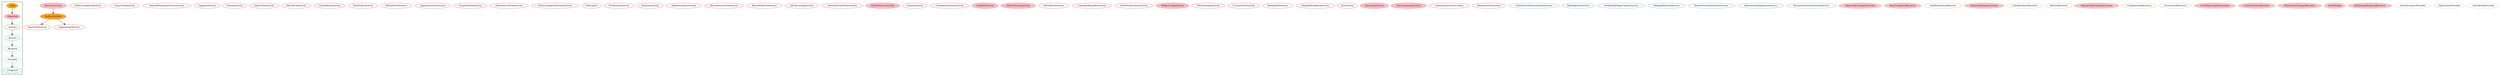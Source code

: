 digraph G {
subgraph cluster_legend{ 
bgcolor=mintcream;
_Activity[color = red];
_Service[color = royalblue];
_Provider[color = violet];
_Reciever[color = peru];
_Fragment[color = teal];
_Main[style=filled, fillcolor=orange, color = mintcream];
_Exported[style=filled, fillcolor=lightpink, color = mintcream];
_Main -> _Exported -> _Activity -> _Service -> _Reciever -> _Provider -> _Fragment; 
}
TaskListActivity[style=filled, fillcolor=orange, color = red];
ShortcutActivity[style=filled, fillcolor=pink, color = red];
DeleteCompletedActivity[color = red];
ExportTaskActivity[color = red];
DeleteAllCalendarEventsActivity[color = red];
UpgradeActivity[color = red];
SnoozeActivity[color = red];
ImportTaskActivity[color = red];
BasicPreferences[color = red];
MissedCallActivity[color = red];
ClearAllDataActivity[color = red];
TimePickerActivity[color = red];
DefaultsPreferences[color = red];
AppearancePreferences[color = red];
PurgeDeletedActivity[color = red];
DateShortcutPreferences[color = red];
TagSettingsActivity[color = red];
DeleteCompletedEventsActivity[color = red];
FileExplore[color = red];
NotificationActivity[color = red];
DonationActivity[color = red];
AddAttachmentActivity[color = red];
MiscellaneousPreferences[color = red];
BeastModePreferences[color = red];
AACRecordingActivity[color = red];
DateAndTimePickerActivity[color = red];
FilterShortcutActivity[style=filled, fillcolor=pink, color = red];
CameraActivity[color = red];
CalendarSelectionActivity[color = red];
TaskEditActivity[style=filled, fillcolor=pink, color = red];
FilterSelectionActivity[style=filled, fillcolor=pink, color = red];
OldTaskPreferences[color = red];
CalendarReminderActivity[color = red];
ResetPreferencesActivity[color = red];
WidgetConfigActivity[style=filled, fillcolor=pink, color = red];
FilterSettingsActivity[color = red];
CustomFilterActivity[color = red];
BackupPreferences[color = red];
HelpAndFeedbackActivity[color = red];
SortActivity[color = red];
ShareLinkActivity[style=filled, fillcolor=pink, color = red];
VoiceCommandActivity[style=filled, fillcolor=pink, color = red];
CalendarAlarmListCreator[color = red];
ReminderPreferences[color = red];
CalendarNotificationIntentService[color = royalblue];
BackupIntentService[color = royalblue];
ScrollableWidgetUpdateService[color = royalblue];
MidnightRefreshService[color = royalblue];
RefreshSchedulerIntentService[color = royalblue];
AlarmSchedulingIntentService[color = royalblue];
ReminderSchedulerIntentService[color = royalblue];
TimerTaskCompleteListener[style=filled, fillcolor=pink, color = peru];
BootCompletedReceiver[style=filled, fillcolor=pink, color = peru];
TaskNotificationReceiver[color = peru];
AlarmTaskRepeatListener[style=filled, fillcolor=pink, color = peru];
CalendarAlarmReceiver[color = peru];
RefreshReceiver[color = peru];
RepeatTaskCompleteListener[style=filled, fillcolor=pink, color = peru];
CompleteTaskReceiver[color = peru];
FirstLaunchReceiver[color = peru];
GCalTaskCompleteListener[style=filled, fillcolor=pink, color = peru];
ListNotificationReceiver[style=filled, fillcolor=pink, color = peru];
PhoneStateChangedReceiver[style=filled, fillcolor=pink, color = peru];
TasksWidget[style=filled, fillcolor=pink, color = peru];
MyPackageReplacedReceiver[style=filled, fillcolor=pink, color = peru];
Astrid3ContentProvider[color = violet];
SqlContentProvider[color = violet];
Astrid2TaskProvider[color = violet];
TaskListActivity->TagSettingsActivity;
TaskListActivity->BasicPreferences;
ShortcutActivity->TaskListActivity;
}
